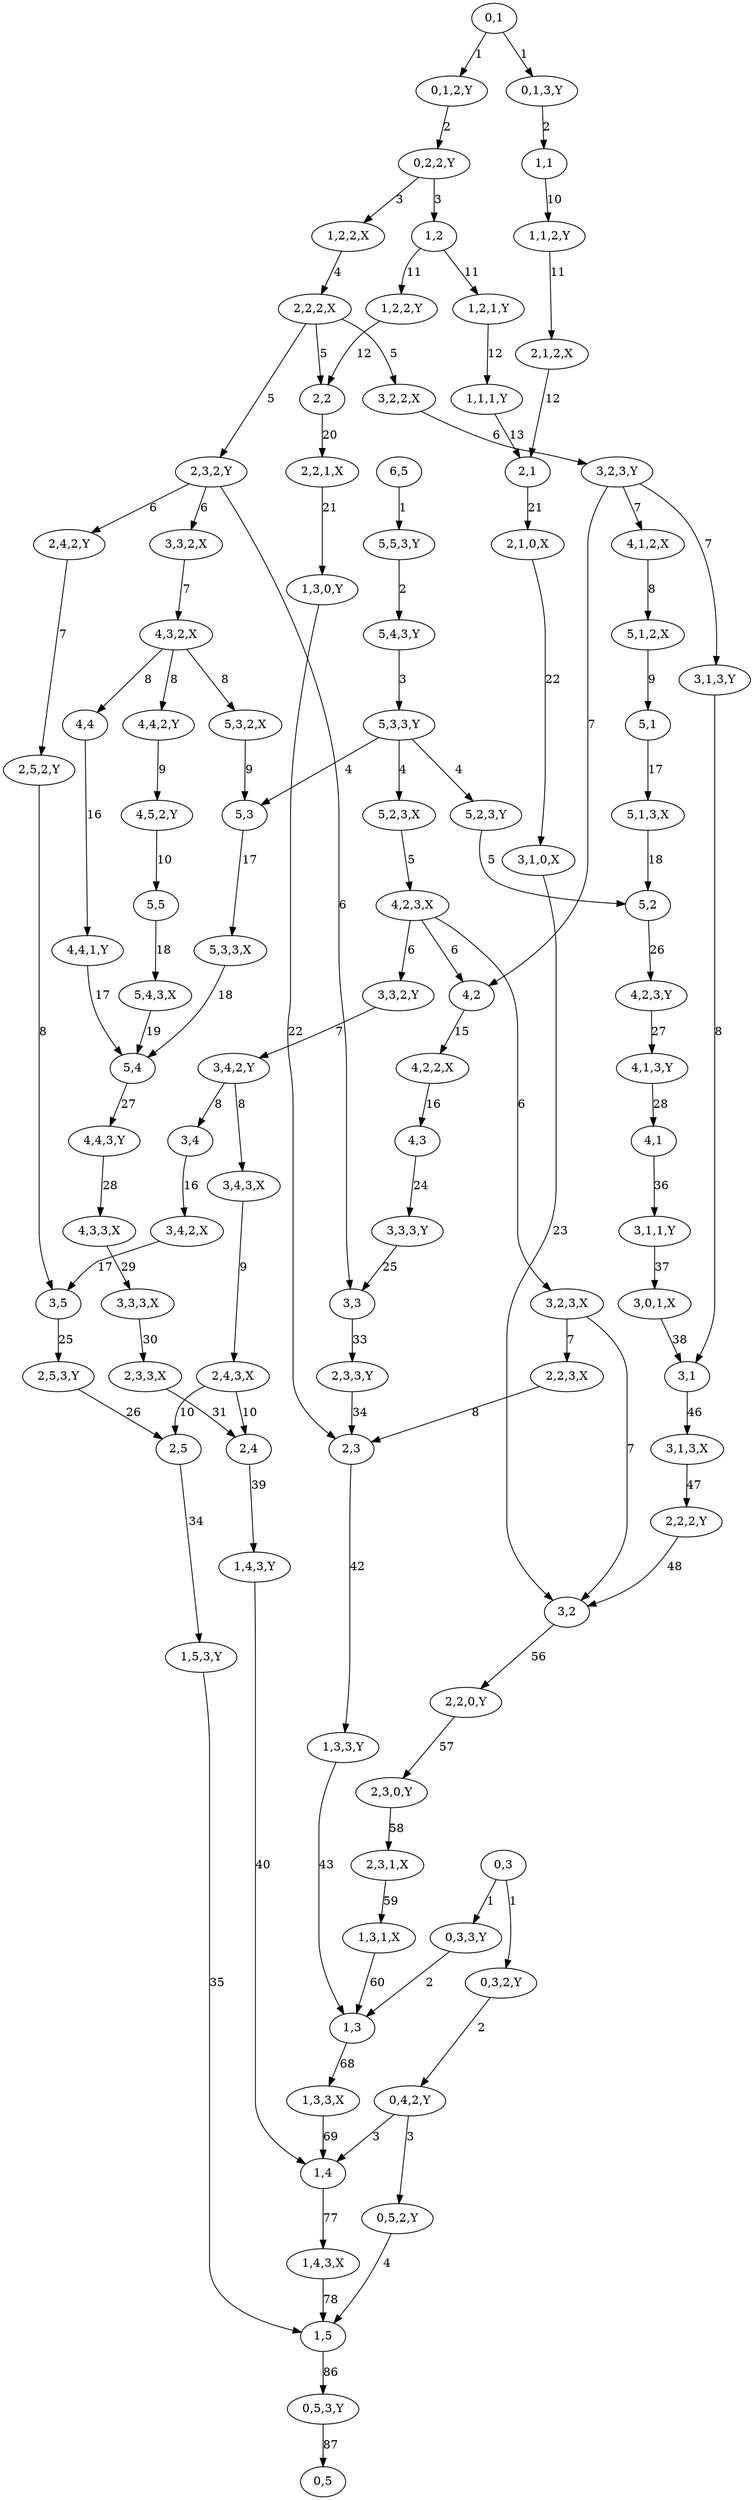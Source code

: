 digraph graphname {
"4,4,3,Y" [nodetype=route];
"1,4" [nodetype=logic];
"1,5" [nodetype=logic];
"1,2" [nodetype=logic];
"1,3" [nodetype=logic];
"1,1" [nodetype=logic];
"1,3,1,X" [nodetype=route];
"1,4,3,Y" [nodetype=route];
"1,4,3,X" [nodetype=route];
"2,3,1,X" [nodetype=route];
"4,2,3,X" [nodetype=route];
"4,2,3,Y" [nodetype=route];
"3,4" [nodetype=logic];
"5,3" [nodetype=logic];
"5,1" [nodetype=logic];
"3,1" [nodetype=logic];
"5,4" [nodetype=logic];
"3,3" [nodetype=logic];
"3,3,3,X" [nodetype=route];
"3,3,3,Y" [nodetype=route];
"3,2,2,X" [nodetype=route];
"3,4,2,X" [nodetype=route];
"3,4,2,Y" [nodetype=route];
"2,1,0,X" [nodetype=route];
"4,3,3,X" [nodetype=route];
"5,4,3,X" [nodetype=route];
"3,1,0,X" [nodetype=route];
"1,2,2,X" [nodetype=route];
"1,2,2,Y" [nodetype=route];
"3,5" [nodetype=logic];
"5,2" [nodetype=logic];
"2,2,3,X" [nodetype=route];
"0,4,2,Y" [nodetype=route];
"5,3,2,X" [nodetype=route];
"1,3,0,Y" [nodetype=route];
"3,1,3,X" [nodetype=route];
"3,1,3,Y" [nodetype=route];
"6,5" [nodetype=logic];
"2,1" [nodetype=logic];
"2,2,1,X" [nodetype=route];
"2,1,2,X" [nodetype=route];
"4,4,2,Y" [nodetype=route];
"0,1,3,Y" [nodetype=route];
"1,5,3,Y" [nodetype=route];
"5,2,3,Y" [nodetype=route];
"5,2,3,X" [nodetype=route];
"1,1,1,Y" [nodetype=route];
"2,4,3,X" [nodetype=route];
"4,2,2,X" [nodetype=route];
"0,1,2,Y" [nodetype=route];
"0,3,2,Y" [nodetype=route];
"3,2,3,Y" [nodetype=route];
"2,3,2,Y" [nodetype=route];
"2,5,2,Y" [nodetype=route];
"0,5" [nodetype=logic];
"0,3" [nodetype=logic];
"0,1" [nodetype=logic];
"3,3,2,Y" [nodetype=route];
"3,3,2,X" [nodetype=route];
"3,2" [nodetype=logic];
"2,5" [nodetype=logic];
"2,4" [nodetype=logic];
"5,5" [nodetype=logic];
"5,1,3,X" [nodetype=route];
"2,3" [nodetype=logic];
"2,2" [nodetype=logic];
"4,3" [nodetype=logic];
"4,2" [nodetype=logic];
"4,1" [nodetype=logic];
"4,4,1,Y" [nodetype=route];
"4,4" [nodetype=logic];
"2,2,0,Y" [nodetype=route];
"1,3,3,X" [nodetype=route];
"1,3,3,Y" [nodetype=route];
"0,2,2,Y" [nodetype=route];
"4,1,2,X" [nodetype=route];
"2,2,2,Y" [nodetype=route];
"2,2,2,X" [nodetype=route];
"2,3,3,Y" [nodetype=route];
"2,3,3,X" [nodetype=route];
"0,5,2,Y" [nodetype=route];
"2,4,2,Y" [nodetype=route];
"0,3,3,Y" [nodetype=route];
"5,5,3,Y" [nodetype=route];
"2,5,3,Y" [nodetype=route];
"5,1,2,X" [nodetype=route];
"2,3,0,Y" [nodetype=route];
"0,5,3,Y" [nodetype=route];
"5,4,3,Y" [nodetype=route];
"3,2,3,X" [nodetype=route];
"1,1,2,Y" [nodetype=route];
"4,5,2,Y" [nodetype=route];
"4,3,2,X" [nodetype=route];
"3,0,1,X" [nodetype=route];
"3,4,3,X" [nodetype=route];
"1,2,1,Y" [nodetype=route];
"3,1,1,Y" [nodetype=route];
"5,3,3,X" [nodetype=route];
"5,3,3,Y" [nodetype=route];
"4,1,3,Y" [nodetype=route];
"4,4,3,Y" -> "4,3,3,X"  [label=28];
"1,4" -> "1,4,3,X"  [label=77];
"1,5" -> "0,5,3,Y"  [label=86];
"1,2" -> "1,2,2,Y"  [label=11];
"1,2" -> "1,2,1,Y"  [label=11];
"1,3" -> "1,3,3,X"  [label=68];
"1,1" -> "1,1,2,Y"  [label=10];
"1,3,1,X" -> "1,3"  [label=60];
"1,4,3,Y" -> "1,4"  [label=40];
"1,4,3,X" -> "1,5"  [label=78];
"2,3,1,X" -> "1,3,1,X"  [label=59];
"4,2,3,X" -> "4,2"  [label=6];
"4,2,3,X" -> "3,2,3,X"  [label=6];
"4,2,3,X" -> "3,3,2,Y"  [label=6];
"4,2,3,Y" -> "4,1,3,Y"  [label=27];
"3,4" -> "3,4,2,X"  [label=16];
"5,3" -> "5,3,3,X"  [label=17];
"5,1" -> "5,1,3,X"  [label=17];
"3,1" -> "3,1,3,X"  [label=46];
"5,4" -> "4,4,3,Y"  [label=27];
"3,3" -> "2,3,3,Y"  [label=33];
"3,3,3,X" -> "2,3,3,X"  [label=30];
"3,3,3,Y" -> "3,3"  [label=25];
"3,2,2,X" -> "3,2,3,Y"  [label=6];
"3,4,2,X" -> "3,5"  [label=17];
"3,4,2,Y" -> "3,4"  [label=8];
"3,4,2,Y" -> "3,4,3,X"  [label=8];
"2,1,0,X" -> "3,1,0,X"  [label=22];
"4,3,3,X" -> "3,3,3,X"  [label=29];
"5,4,3,X" -> "5,4"  [label=19];
"3,1,0,X" -> "3,2"  [label=23];
"1,2,2,X" -> "2,2,2,X"  [label=4];
"1,2,2,Y" -> "2,2"  [label=12];
"3,5" -> "2,5,3,Y"  [label=25];
"5,2" -> "4,2,3,Y"  [label=26];
"2,2,3,X" -> "2,3"  [label=8];
"0,4,2,Y" -> "1,4"  [label=3];
"0,4,2,Y" -> "0,5,2,Y"  [label=3];
"5,3,2,X" -> "5,3"  [label=9];
"1,3,0,Y" -> "2,3"  [label=22];
"3,1,3,X" -> "2,2,2,Y"  [label=47];
"3,1,3,Y" -> "3,1"  [label=8];
"6,5" -> "5,5,3,Y"  [label=1];
"2,1" -> "2,1,0,X"  [label=21];
"2,2,1,X" -> "1,3,0,Y"  [label=21];
"2,1,2,X" -> "2,1"  [label=12];
"4,4,2,Y" -> "4,5,2,Y"  [label=9];
"0,1,3,Y" -> "1,1"  [label=2];
"1,5,3,Y" -> "1,5"  [label=35];
"5,2,3,Y" -> "5,2"  [label=5];
"5,2,3,X" -> "4,2,3,X"  [label=5];
"1,1,1,Y" -> "2,1"  [label=13];
"2,4,3,X" -> "2,4"  [label=10];
"2,4,3,X" -> "2,5"  [label=10];
"4,2,2,X" -> "4,3"  [label=16];
"0,1,2,Y" -> "0,2,2,Y"  [label=2];
"0,3,2,Y" -> "0,4,2,Y"  [label=2];
"3,2,3,Y" -> "4,2"  [label=7];
"3,2,3,Y" -> "3,1,3,Y"  [label=7];
"3,2,3,Y" -> "4,1,2,X"  [label=7];
"2,3,2,Y" -> "3,3,2,X"  [label=6];
"2,3,2,Y" -> "2,4,2,Y"  [label=6];
"2,3,2,Y" -> "3,3"  [label=6];
"2,5,2,Y" -> "3,5"  [label=8];
"0,3" -> "0,3,3,Y"  [label=1];
"0,3" -> "0,3,2,Y"  [label=1];
"0,1" -> "0,1,3,Y"  [label=1];
"0,1" -> "0,1,2,Y"  [label=1];
"3,3,2,Y" -> "3,4,2,Y"  [label=7];
"3,3,2,X" -> "4,3,2,X"  [label=7];
"3,2" -> "2,2,0,Y"  [label=56];
"2,5" -> "1,5,3,Y"  [label=34];
"2,4" -> "1,4,3,Y"  [label=39];
"5,5" -> "5,4,3,X"  [label=18];
"5,1,3,X" -> "5,2"  [label=18];
"2,3" -> "1,3,3,Y"  [label=42];
"2,2" -> "2,2,1,X"  [label=20];
"4,3" -> "3,3,3,Y"  [label=24];
"4,2" -> "4,2,2,X"  [label=15];
"4,1" -> "3,1,1,Y"  [label=36];
"4,4,1,Y" -> "5,4"  [label=17];
"4,4" -> "4,4,1,Y"  [label=16];
"2,2,0,Y" -> "2,3,0,Y"  [label=57];
"1,3,3,X" -> "1,4"  [label=69];
"1,3,3,Y" -> "1,3"  [label=43];
"0,2,2,Y" -> "1,2"  [label=3];
"0,2,2,Y" -> "1,2,2,X"  [label=3];
"4,1,2,X" -> "5,1,2,X"  [label=8];
"2,2,2,Y" -> "3,2"  [label=48];
"2,2,2,X" -> "2,2"  [label=5];
"2,2,2,X" -> "3,2,2,X"  [label=5];
"2,2,2,X" -> "2,3,2,Y"  [label=5];
"2,3,3,Y" -> "2,3"  [label=34];
"2,3,3,X" -> "2,4"  [label=31];
"0,5,2,Y" -> "1,5"  [label=4];
"2,4,2,Y" -> "2,5,2,Y"  [label=7];
"0,3,3,Y" -> "1,3"  [label=2];
"5,5,3,Y" -> "5,4,3,Y"  [label=2];
"2,5,3,Y" -> "2,5"  [label=26];
"5,1,2,X" -> "5,1"  [label=9];
"2,3,0,Y" -> "2,3,1,X"  [label=58];
"0,5,3,Y" -> "0,5"  [label=87];
"5,4,3,Y" -> "5,3,3,Y"  [label=3];
"3,2,3,X" -> "3,2"  [label=7];
"3,2,3,X" -> "2,2,3,X"  [label=7];
"1,1,2,Y" -> "2,1,2,X"  [label=11];
"4,5,2,Y" -> "5,5"  [label=10];
"4,3,2,X" -> "4,4"  [label=8];
"4,3,2,X" -> "5,3,2,X"  [label=8];
"4,3,2,X" -> "4,4,2,Y"  [label=8];
"3,0,1,X" -> "3,1"  [label=38];
"3,4,3,X" -> "2,4,3,X"  [label=9];
"1,2,1,Y" -> "1,1,1,Y"  [label=12];
"3,1,1,Y" -> "3,0,1,X"  [label=37];
"5,3,3,X" -> "5,4"  [label=18];
"5,3,3,Y" -> "5,3"  [label=4];
"5,3,3,Y" -> "5,2,3,Y"  [label=4];
"5,3,3,Y" -> "5,2,3,X"  [label=4];
"4,1,3,Y" -> "4,1"  [label=28];
}

